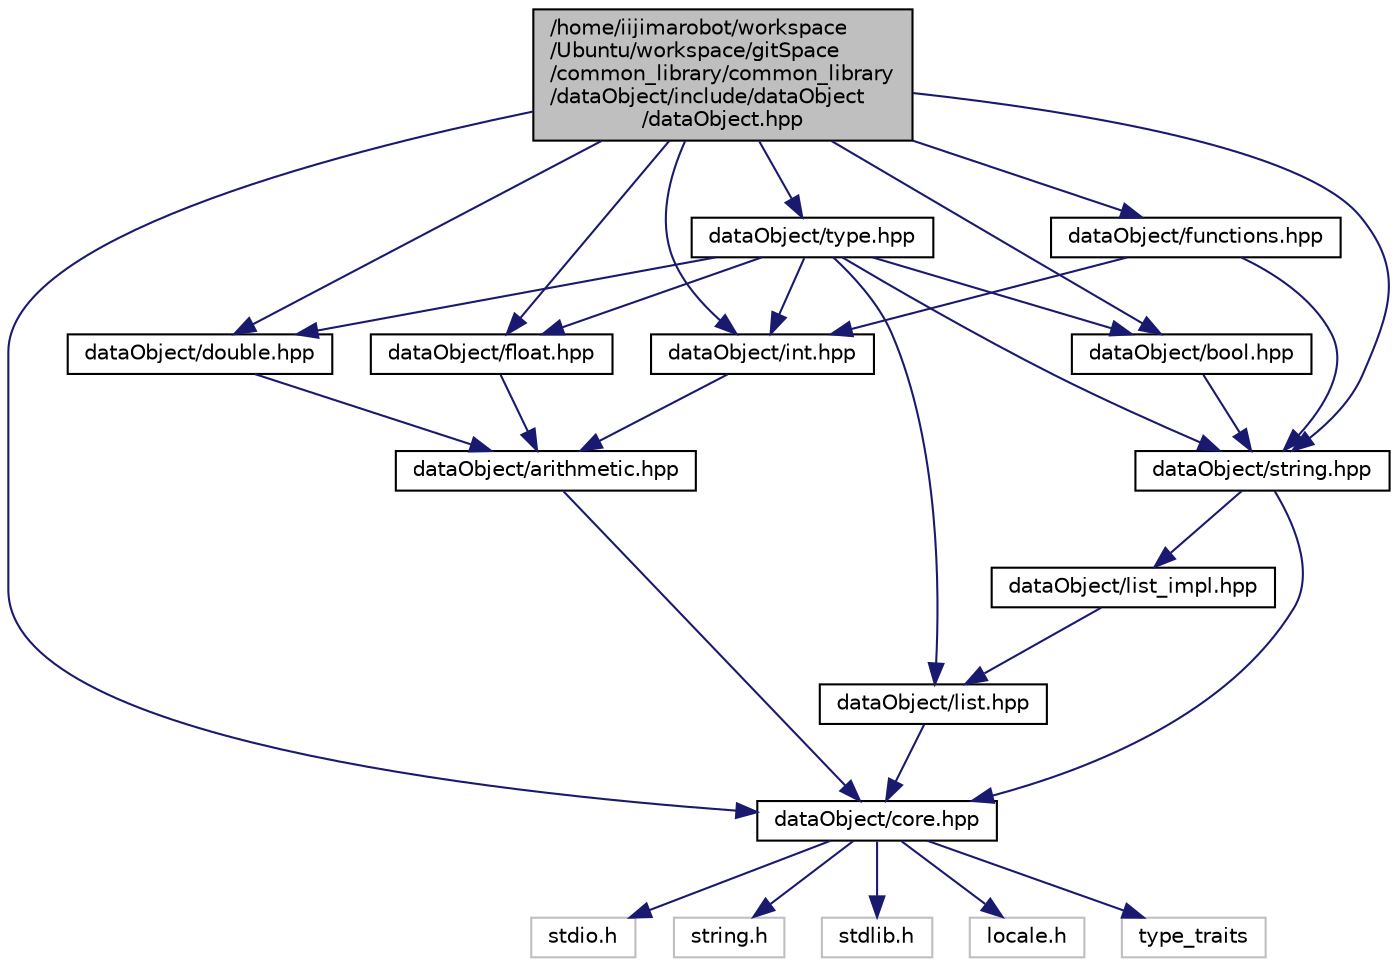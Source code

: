 digraph "/home/iijimarobot/workspace/Ubuntu/workspace/gitSpace/common_library/common_library/dataObject/include/dataObject/dataObject.hpp"
{
 // LATEX_PDF_SIZE
  edge [fontname="Helvetica",fontsize="10",labelfontname="Helvetica",labelfontsize="10"];
  node [fontname="Helvetica",fontsize="10",shape=record];
  Node1 [label="/home/iijimarobot/workspace\l/Ubuntu/workspace/gitSpace\l/common_library/common_library\l/dataObject/include/dataObject\l/dataObject.hpp",height=0.2,width=0.4,color="black", fillcolor="grey75", style="filled", fontcolor="black",tooltip="dataObjectライブラリを使用するときにインクルードするヘッダファイル"];
  Node1 -> Node2 [color="midnightblue",fontsize="10",style="solid",fontname="Helvetica"];
  Node2 [label="dataObject/core.hpp",height=0.2,width=0.4,color="black", fillcolor="white", style="filled",URL="$data_object_2include_2data_object_2core_8hpp.html",tooltip="dataObjectライブラリの基礎となるヘッダファイル"];
  Node2 -> Node3 [color="midnightblue",fontsize="10",style="solid",fontname="Helvetica"];
  Node3 [label="stdio.h",height=0.2,width=0.4,color="grey75", fillcolor="white", style="filled",tooltip=" "];
  Node2 -> Node4 [color="midnightblue",fontsize="10",style="solid",fontname="Helvetica"];
  Node4 [label="string.h",height=0.2,width=0.4,color="grey75", fillcolor="white", style="filled",tooltip=" "];
  Node2 -> Node5 [color="midnightblue",fontsize="10",style="solid",fontname="Helvetica"];
  Node5 [label="stdlib.h",height=0.2,width=0.4,color="grey75", fillcolor="white", style="filled",tooltip=" "];
  Node2 -> Node6 [color="midnightblue",fontsize="10",style="solid",fontname="Helvetica"];
  Node6 [label="locale.h",height=0.2,width=0.4,color="grey75", fillcolor="white", style="filled",tooltip=" "];
  Node2 -> Node7 [color="midnightblue",fontsize="10",style="solid",fontname="Helvetica"];
  Node7 [label="type_traits",height=0.2,width=0.4,color="grey75", fillcolor="white", style="filled",tooltip=" "];
  Node1 -> Node8 [color="midnightblue",fontsize="10",style="solid",fontname="Helvetica"];
  Node8 [label="dataObject/int.hpp",height=0.2,width=0.4,color="black", fillcolor="white", style="filled",URL="$int_8hpp.html",tooltip="算術クラスを宣言するヘッダファイル"];
  Node8 -> Node9 [color="midnightblue",fontsize="10",style="solid",fontname="Helvetica"];
  Node9 [label="dataObject/arithmetic.hpp",height=0.2,width=0.4,color="black", fillcolor="white", style="filled",URL="$arithmetic_8hpp_source.html",tooltip=" "];
  Node9 -> Node2 [color="midnightblue",fontsize="10",style="solid",fontname="Helvetica"];
  Node1 -> Node10 [color="midnightblue",fontsize="10",style="solid",fontname="Helvetica"];
  Node10 [label="dataObject/float.hpp",height=0.2,width=0.4,color="black", fillcolor="white", style="filled",URL="$float_8hpp.html",tooltip="Floatクラスを宣言するヘッダファイル"];
  Node10 -> Node9 [color="midnightblue",fontsize="10",style="solid",fontname="Helvetica"];
  Node1 -> Node11 [color="midnightblue",fontsize="10",style="solid",fontname="Helvetica"];
  Node11 [label="dataObject/double.hpp",height=0.2,width=0.4,color="black", fillcolor="white", style="filled",URL="$double_8hpp.html",tooltip="Doubleクラスを宣言するヘッダファイル"];
  Node11 -> Node9 [color="midnightblue",fontsize="10",style="solid",fontname="Helvetica"];
  Node1 -> Node12 [color="midnightblue",fontsize="10",style="solid",fontname="Helvetica"];
  Node12 [label="dataObject/string.hpp",height=0.2,width=0.4,color="black", fillcolor="white", style="filled",URL="$string_8hpp_source.html",tooltip=" "];
  Node12 -> Node2 [color="midnightblue",fontsize="10",style="solid",fontname="Helvetica"];
  Node12 -> Node13 [color="midnightblue",fontsize="10",style="solid",fontname="Helvetica"];
  Node13 [label="dataObject/list_impl.hpp",height=0.2,width=0.4,color="black", fillcolor="white", style="filled",URL="$list__impl_8hpp.html",tooltip="Listクラスを実装するヘッダファイル"];
  Node13 -> Node14 [color="midnightblue",fontsize="10",style="solid",fontname="Helvetica"];
  Node14 [label="dataObject/list.hpp",height=0.2,width=0.4,color="black", fillcolor="white", style="filled",URL="$list_8hpp.html",tooltip="Listクラスを宣言するヘッダファイル"];
  Node14 -> Node2 [color="midnightblue",fontsize="10",style="solid",fontname="Helvetica"];
  Node1 -> Node15 [color="midnightblue",fontsize="10",style="solid",fontname="Helvetica"];
  Node15 [label="dataObject/bool.hpp",height=0.2,width=0.4,color="black", fillcolor="white", style="filled",URL="$bool_8hpp.html",tooltip="Boolクラスの宣言"];
  Node15 -> Node12 [color="midnightblue",fontsize="10",style="solid",fontname="Helvetica"];
  Node1 -> Node16 [color="midnightblue",fontsize="10",style="solid",fontname="Helvetica"];
  Node16 [label="dataObject/type.hpp",height=0.2,width=0.4,color="black", fillcolor="white", style="filled",URL="$type_8hpp.html",tooltip="typeクラスを実装するヘッダファイル"];
  Node16 -> Node15 [color="midnightblue",fontsize="10",style="solid",fontname="Helvetica"];
  Node16 -> Node8 [color="midnightblue",fontsize="10",style="solid",fontname="Helvetica"];
  Node16 -> Node10 [color="midnightblue",fontsize="10",style="solid",fontname="Helvetica"];
  Node16 -> Node11 [color="midnightblue",fontsize="10",style="solid",fontname="Helvetica"];
  Node16 -> Node14 [color="midnightblue",fontsize="10",style="solid",fontname="Helvetica"];
  Node16 -> Node12 [color="midnightblue",fontsize="10",style="solid",fontname="Helvetica"];
  Node1 -> Node17 [color="midnightblue",fontsize="10",style="solid",fontname="Helvetica"];
  Node17 [label="dataObject/functions.hpp",height=0.2,width=0.4,color="black", fillcolor="white", style="filled",URL="$functions_8hpp.html",tooltip="dataObjectライブラリの関数を宣言するヘッダファイル"];
  Node17 -> Node8 [color="midnightblue",fontsize="10",style="solid",fontname="Helvetica"];
  Node17 -> Node12 [color="midnightblue",fontsize="10",style="solid",fontname="Helvetica"];
}
